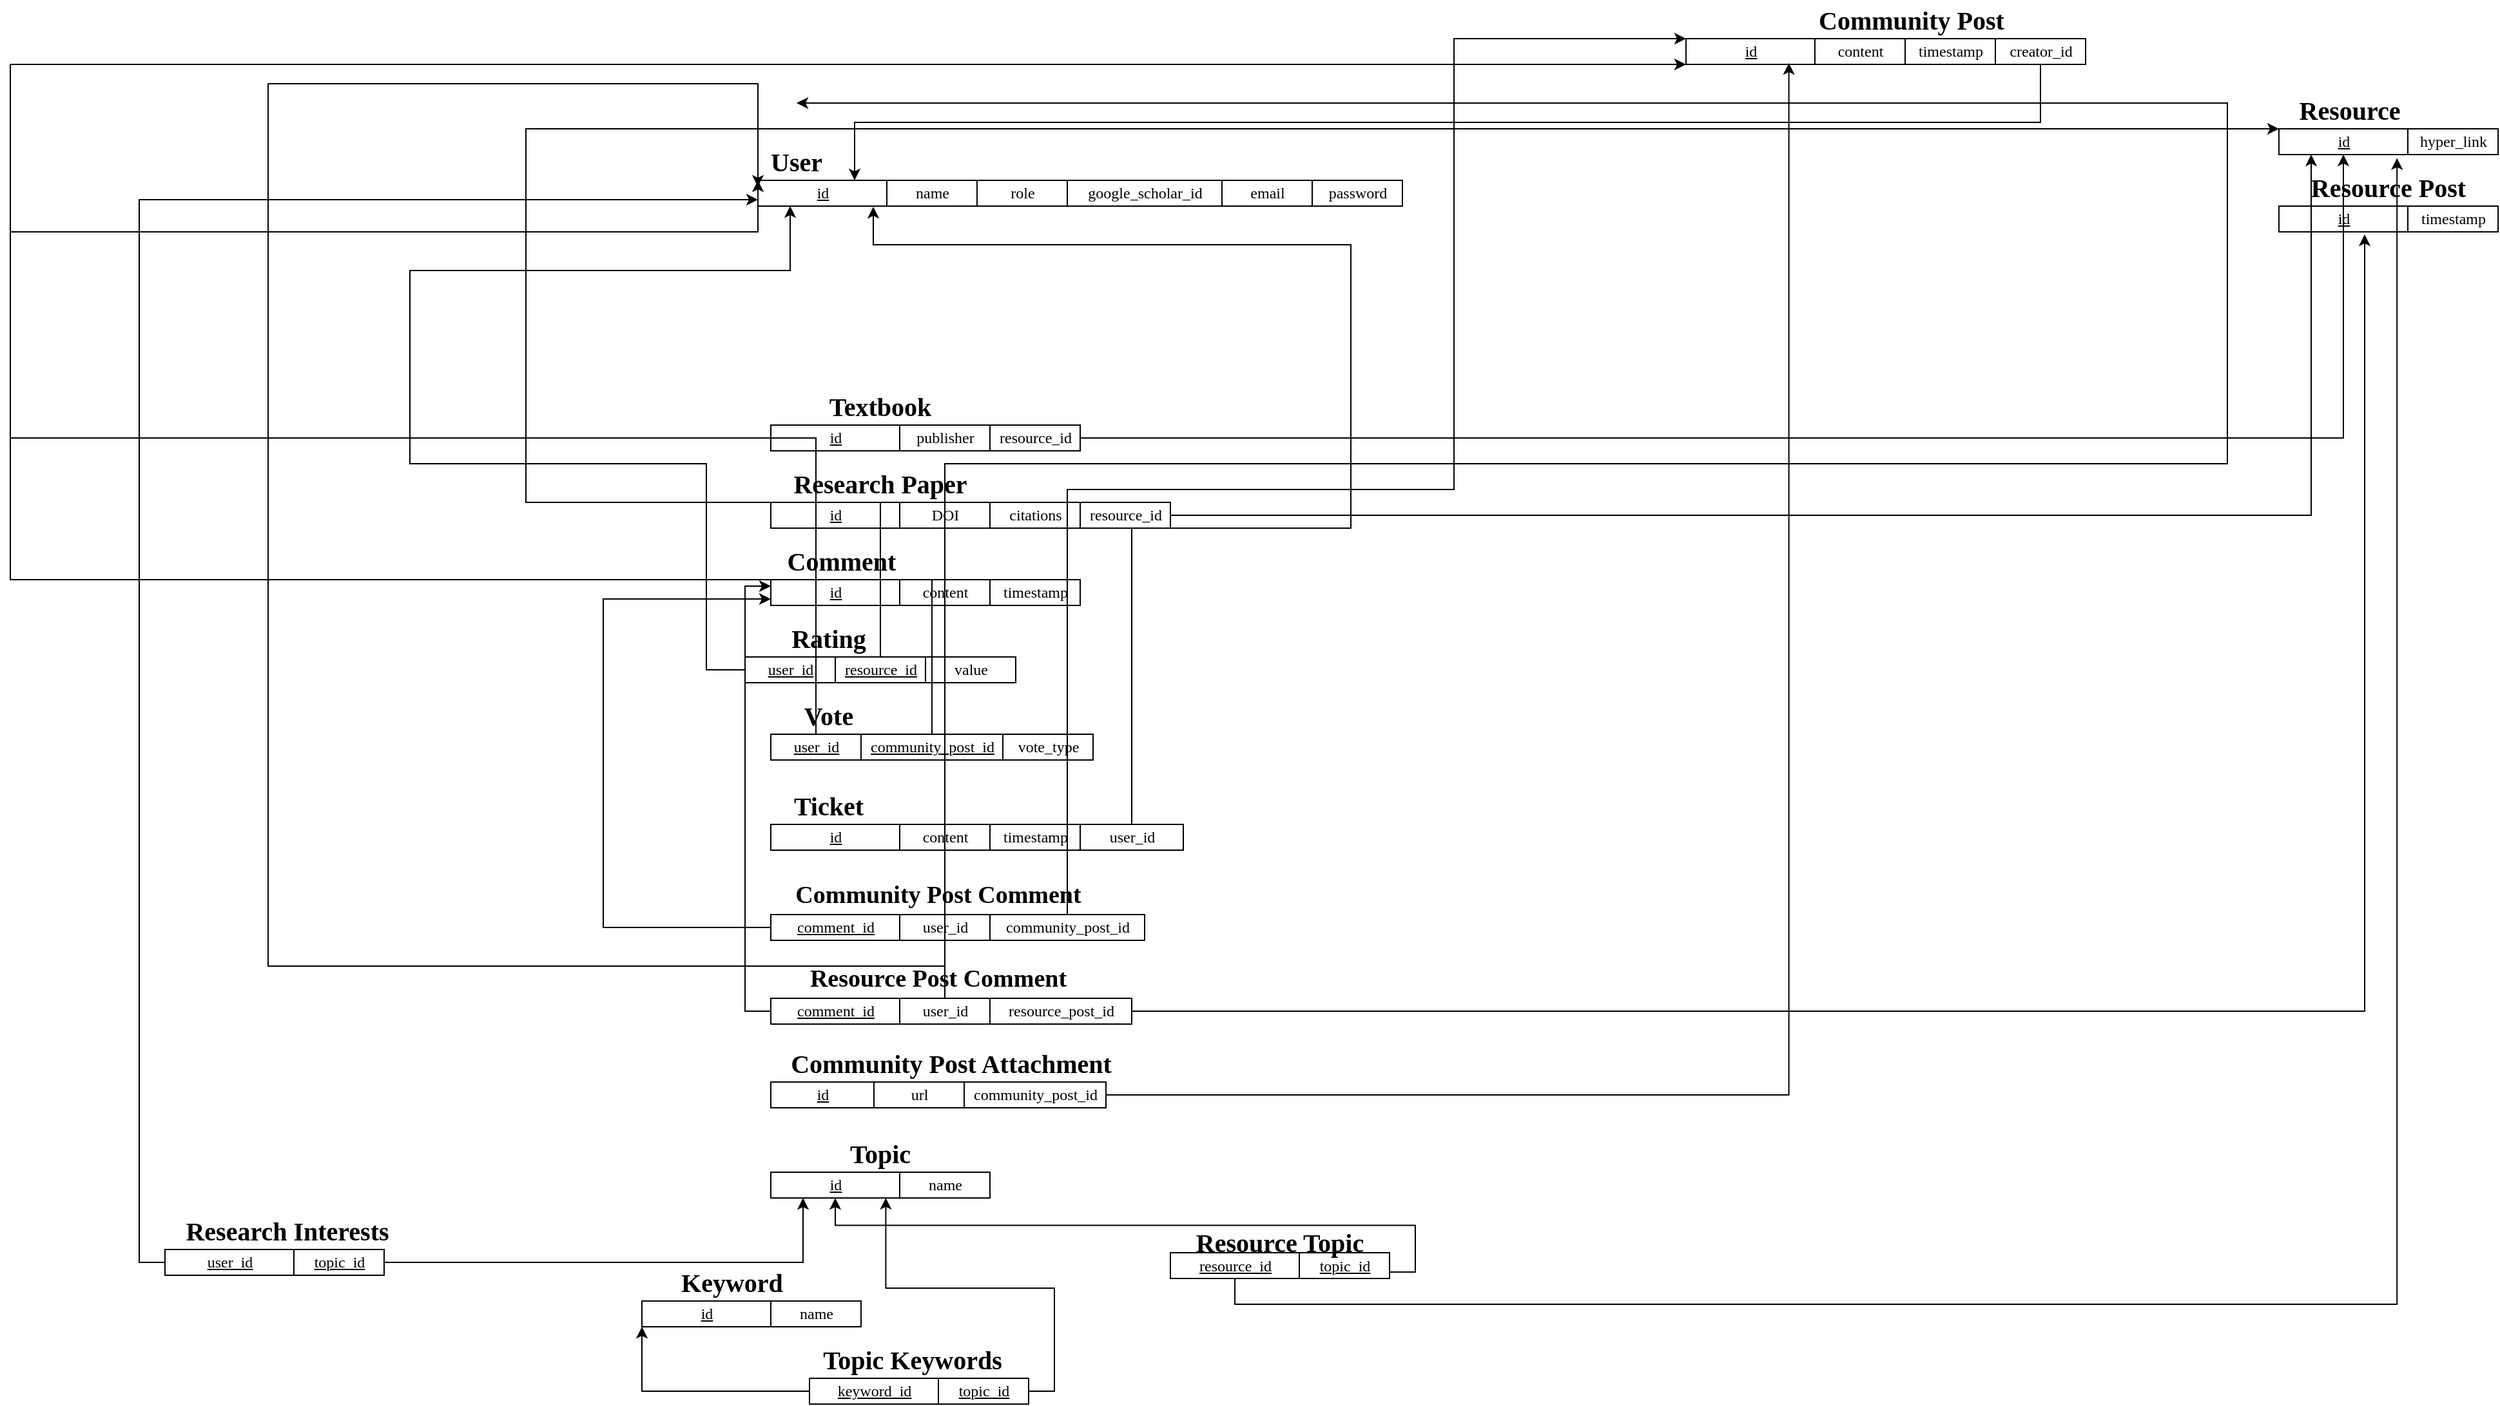 <mxfile version="21.1.5" type="github">
  <diagram id="C5RBs43oDa-KdzZeNtuy" name="Page-1">
    <mxGraphModel dx="1594" dy="396" grid="1" gridSize="10" guides="1" tooltips="1" connect="1" arrows="1" fold="1" page="1" pageScale="1" pageWidth="827" pageHeight="1169" math="0" shadow="0">
      <root>
        <mxCell id="WIyWlLk6GJQsqaUBKTNV-0" />
        <mxCell id="WIyWlLk6GJQsqaUBKTNV-1" parent="WIyWlLk6GJQsqaUBKTNV-0" />
        <mxCell id="l1KpTBiiVYSyApMP4u7i-6" value="&lt;span&gt;id&lt;/span&gt;" style="strokeWidth=1;fontStyle=4;html=1;fontFamily=Times New Roman;" parent="WIyWlLk6GJQsqaUBKTNV-1" vertex="1">
          <mxGeometry x="280" y="160" width="100" height="20" as="geometry" />
        </mxCell>
        <mxCell id="l1KpTBiiVYSyApMP4u7i-10" value="name" style="strokeWidth=1;fontStyle=0;html=1;fontFamily=Times New Roman;" parent="WIyWlLk6GJQsqaUBKTNV-1" vertex="1">
          <mxGeometry x="380.0" y="160" width="70" height="20" as="geometry" />
        </mxCell>
        <mxCell id="l1KpTBiiVYSyApMP4u7i-11" value="role" style="strokeWidth=1;fontStyle=0;html=1;fontFamily=Times New Roman;" parent="WIyWlLk6GJQsqaUBKTNV-1" vertex="1">
          <mxGeometry x="450.0" y="160" width="70" height="20" as="geometry" />
        </mxCell>
        <mxCell id="l1KpTBiiVYSyApMP4u7i-12" value="google_scholar_id" style="strokeWidth=1;fontStyle=0;html=1;fontFamily=Times New Roman;" parent="WIyWlLk6GJQsqaUBKTNV-1" vertex="1">
          <mxGeometry x="520" y="160" width="120" height="20" as="geometry" />
        </mxCell>
        <mxCell id="l1KpTBiiVYSyApMP4u7i-13" value="email" style="strokeWidth=1;fontStyle=0;html=1;fontFamily=Times New Roman;" parent="WIyWlLk6GJQsqaUBKTNV-1" vertex="1">
          <mxGeometry x="640" y="160" width="70" height="20" as="geometry" />
        </mxCell>
        <mxCell id="l1KpTBiiVYSyApMP4u7i-14" value="password" style="strokeWidth=1;fontStyle=0;html=1;fontFamily=Times New Roman;" parent="WIyWlLk6GJQsqaUBKTNV-1" vertex="1">
          <mxGeometry x="710" y="160" width="70" height="20" as="geometry" />
        </mxCell>
        <mxCell id="0" value="User" style="text;strokeColor=none;align=center;fillColor=none;html=1;verticalAlign=middle;whiteSpace=wrap;rounded=0;sketch=1;hachureGap=4;jiggle=2;curveFitting=1;fontFamily=Times New Roman;fontSize=20;fontStyle=1" parent="WIyWlLk6GJQsqaUBKTNV-1" vertex="1">
          <mxGeometry x="280" y="130" width="60" height="30" as="geometry" />
        </mxCell>
        <mxCell id="15" value="id" style="strokeWidth=1;fontStyle=4;html=1;fontFamily=Times New Roman;" parent="WIyWlLk6GJQsqaUBKTNV-1" vertex="1">
          <mxGeometry x="1000" y="50" width="100" height="20" as="geometry" />
        </mxCell>
        <mxCell id="16" value="content" style="strokeWidth=1;fontStyle=0;html=1;fontFamily=Times New Roman;" parent="WIyWlLk6GJQsqaUBKTNV-1" vertex="1">
          <mxGeometry x="1100" y="50" width="70" height="20" as="geometry" />
        </mxCell>
        <mxCell id="17" value="timestamp" style="strokeWidth=1;fontStyle=0;html=1;fontFamily=Times New Roman;" parent="WIyWlLk6GJQsqaUBKTNV-1" vertex="1">
          <mxGeometry x="1170" y="50" width="70" height="20" as="geometry" />
        </mxCell>
        <mxCell id="21" value="Community Post" style="text;strokeColor=none;align=center;fillColor=none;html=1;verticalAlign=middle;whiteSpace=wrap;rounded=0;sketch=1;hachureGap=4;jiggle=2;curveFitting=1;fontFamily=Times New Roman;fontSize=20;fontStyle=1" parent="WIyWlLk6GJQsqaUBKTNV-1" vertex="1">
          <mxGeometry x="1090" y="20" width="170" height="30" as="geometry" />
        </mxCell>
        <mxCell id="22" value="id" style="strokeWidth=1;fontStyle=4;html=1;fontFamily=Times New Roman;" parent="WIyWlLk6GJQsqaUBKTNV-1" vertex="1">
          <mxGeometry x="1460" y="120" width="100" height="20" as="geometry" />
        </mxCell>
        <mxCell id="23" value="hyper_link" style="strokeWidth=1;fontStyle=0;html=1;fontFamily=Times New Roman;" parent="WIyWlLk6GJQsqaUBKTNV-1" vertex="1">
          <mxGeometry x="1560" y="120" width="70" height="20" as="geometry" />
        </mxCell>
        <mxCell id="25" value="Resource" style="text;strokeColor=none;align=center;fillColor=none;html=1;verticalAlign=middle;whiteSpace=wrap;rounded=0;sketch=1;hachureGap=4;jiggle=2;curveFitting=1;fontFamily=Times New Roman;fontSize=20;fontStyle=1" parent="WIyWlLk6GJQsqaUBKTNV-1" vertex="1">
          <mxGeometry x="1460" y="90" width="110" height="30" as="geometry" />
        </mxCell>
        <mxCell id="26" value="id" style="strokeWidth=1;fontStyle=4;html=1;fontFamily=Times New Roman;" parent="WIyWlLk6GJQsqaUBKTNV-1" vertex="1">
          <mxGeometry x="1460" y="180" width="100" height="20" as="geometry" />
        </mxCell>
        <mxCell id="27" value="timestamp" style="strokeWidth=1;fontStyle=0;html=1;fontFamily=Times New Roman;" parent="WIyWlLk6GJQsqaUBKTNV-1" vertex="1">
          <mxGeometry x="1560" y="180" width="70" height="20" as="geometry" />
        </mxCell>
        <mxCell id="29" value="Resource Post" style="text;strokeColor=none;align=center;fillColor=none;html=1;verticalAlign=middle;whiteSpace=wrap;rounded=0;sketch=1;hachureGap=4;jiggle=2;curveFitting=1;fontFamily=Times New Roman;fontSize=20;fontStyle=1" parent="WIyWlLk6GJQsqaUBKTNV-1" vertex="1">
          <mxGeometry x="1460" y="150" width="170" height="30" as="geometry" />
        </mxCell>
        <mxCell id="30" value="id" style="strokeWidth=1;fontStyle=4;html=1;fontFamily=Times New Roman;" parent="WIyWlLk6GJQsqaUBKTNV-1" vertex="1">
          <mxGeometry x="290" y="350" width="100" height="20" as="geometry" />
        </mxCell>
        <mxCell id="31" value="publisher" style="strokeWidth=1;fontStyle=0;html=1;fontFamily=Times New Roman;" parent="WIyWlLk6GJQsqaUBKTNV-1" vertex="1">
          <mxGeometry x="390.0" y="350" width="70" height="20" as="geometry" />
        </mxCell>
        <mxCell id="32" value="Textbook" style="text;strokeColor=none;align=center;fillColor=none;html=1;verticalAlign=middle;whiteSpace=wrap;rounded=0;sketch=1;hachureGap=4;jiggle=2;curveFitting=1;fontFamily=Times New Roman;fontSize=20;fontStyle=1" parent="WIyWlLk6GJQsqaUBKTNV-1" vertex="1">
          <mxGeometry x="290" y="320" width="170" height="30" as="geometry" />
        </mxCell>
        <mxCell id="36" value="id" style="strokeWidth=1;fontStyle=4;html=1;fontFamily=Times New Roman;" parent="WIyWlLk6GJQsqaUBKTNV-1" vertex="1">
          <mxGeometry x="290" y="410" width="100" height="20" as="geometry" />
        </mxCell>
        <mxCell id="37" value="DOI" style="strokeWidth=1;fontStyle=0;html=1;fontFamily=Times New Roman;" parent="WIyWlLk6GJQsqaUBKTNV-1" vertex="1">
          <mxGeometry x="390.0" y="410" width="70" height="20" as="geometry" />
        </mxCell>
        <mxCell id="38" value="Research Paper" style="text;strokeColor=none;align=center;fillColor=none;html=1;verticalAlign=middle;whiteSpace=wrap;rounded=0;sketch=1;hachureGap=4;jiggle=2;curveFitting=1;fontFamily=Times New Roman;fontSize=20;fontStyle=1" parent="WIyWlLk6GJQsqaUBKTNV-1" vertex="1">
          <mxGeometry x="290" y="380" width="170" height="30" as="geometry" />
        </mxCell>
        <mxCell id="39" value="citations" style="strokeWidth=1;fontStyle=0;html=1;fontFamily=Times New Roman;" parent="WIyWlLk6GJQsqaUBKTNV-1" vertex="1">
          <mxGeometry x="460.0" y="410" width="70" height="20" as="geometry" />
        </mxCell>
        <mxCell id="40" value="id" style="strokeWidth=1;fontStyle=4;html=1;fontFamily=Times New Roman;" parent="WIyWlLk6GJQsqaUBKTNV-1" vertex="1">
          <mxGeometry x="290" y="470" width="100" height="20" as="geometry" />
        </mxCell>
        <mxCell id="41" value="content" style="strokeWidth=1;fontStyle=0;html=1;fontFamily=Times New Roman;" parent="WIyWlLk6GJQsqaUBKTNV-1" vertex="1">
          <mxGeometry x="390.0" y="470" width="70" height="20" as="geometry" />
        </mxCell>
        <mxCell id="42" value="Comment" style="text;strokeColor=none;align=center;fillColor=none;html=1;verticalAlign=middle;whiteSpace=wrap;rounded=0;sketch=1;hachureGap=4;jiggle=2;curveFitting=1;fontFamily=Times New Roman;fontSize=20;fontStyle=1" parent="WIyWlLk6GJQsqaUBKTNV-1" vertex="1">
          <mxGeometry x="290" y="440" width="110" height="30" as="geometry" />
        </mxCell>
        <mxCell id="43" value="timestamp" style="strokeWidth=1;fontStyle=0;html=1;fontFamily=Times New Roman;" parent="WIyWlLk6GJQsqaUBKTNV-1" vertex="1">
          <mxGeometry x="460.0" y="470" width="70" height="20" as="geometry" />
        </mxCell>
        <mxCell id="117" style="edgeStyle=orthogonalEdgeStyle;rounded=0;orthogonalLoop=1;jettySize=auto;html=1;entryX=0;entryY=0;entryDx=0;entryDy=0;fontFamily=Times New Roman;fontSize=19;" parent="WIyWlLk6GJQsqaUBKTNV-1" source="45" target="22" edge="1">
          <mxGeometry relative="1" as="geometry">
            <Array as="points">
              <mxPoint x="100" y="410" />
            </Array>
          </mxGeometry>
        </mxCell>
        <mxCell id="45" value="resource_id" style="strokeWidth=1;fontStyle=4;html=1;fontFamily=Times New Roman;" parent="WIyWlLk6GJQsqaUBKTNV-1" vertex="1">
          <mxGeometry x="340.0" y="530" width="70" height="20" as="geometry" />
        </mxCell>
        <mxCell id="46" value="Rating" style="text;strokeColor=none;align=center;fillColor=none;html=1;verticalAlign=middle;whiteSpace=wrap;rounded=0;sketch=1;hachureGap=4;jiggle=2;curveFitting=1;fontFamily=Times New Roman;fontSize=20;fontStyle=1" parent="WIyWlLk6GJQsqaUBKTNV-1" vertex="1">
          <mxGeometry x="290" y="500" width="90" height="30" as="geometry" />
        </mxCell>
        <mxCell id="118" style="edgeStyle=orthogonalEdgeStyle;rounded=0;orthogonalLoop=1;jettySize=auto;html=1;;fontFamily=Times New Roman;fontSize=19;entryX=0.25;entryY=1;entryDx=0;entryDy=0;" parent="WIyWlLk6GJQsqaUBKTNV-1" target="l1KpTBiiVYSyApMP4u7i-6" edge="1">
          <mxGeometry relative="1" as="geometry">
            <Array as="points">
              <mxPoint x="240" y="540" />
              <mxPoint x="240" y="380" />
              <mxPoint x="10" y="380" />
              <mxPoint x="10" y="230" />
              <mxPoint x="305" y="230" />
            </Array>
            <mxPoint x="270" y="540" as="sourcePoint" />
            <mxPoint x="230" y="230" as="targetPoint" />
          </mxGeometry>
        </mxCell>
        <mxCell id="47" value="user_id" style="strokeWidth=1;fontStyle=4;html=1;fontFamily=Times New Roman;" parent="WIyWlLk6GJQsqaUBKTNV-1" vertex="1">
          <mxGeometry x="270.0" y="530" width="70" height="20" as="geometry" />
        </mxCell>
        <mxCell id="48" value="value" style="strokeWidth=1;fontStyle=0;html=1;fontFamily=Times New Roman;" parent="WIyWlLk6GJQsqaUBKTNV-1" vertex="1">
          <mxGeometry x="410.0" y="530" width="70" height="20" as="geometry" />
        </mxCell>
        <mxCell id="50" value="vote_type" style="strokeWidth=1;fontStyle=0;html=1;fontFamily=Times New Roman;" parent="WIyWlLk6GJQsqaUBKTNV-1" vertex="1">
          <mxGeometry x="470.0" y="590" width="70" height="20" as="geometry" />
        </mxCell>
        <mxCell id="51" value="Vote" style="text;strokeColor=none;align=center;fillColor=none;html=1;verticalAlign=middle;whiteSpace=wrap;rounded=0;sketch=1;hachureGap=4;jiggle=2;curveFitting=1;fontFamily=Times New Roman;fontSize=20;fontStyle=1" parent="WIyWlLk6GJQsqaUBKTNV-1" vertex="1">
          <mxGeometry x="290" y="560" width="90" height="30" as="geometry" />
        </mxCell>
        <mxCell id="119" style="edgeStyle=orthogonalEdgeStyle;rounded=0;orthogonalLoop=1;jettySize=auto;html=1;;entryX=0;entryY=1;entryDx=0;entryDy=0;fontFamily=Times New Roman;fontSize=19;" parent="WIyWlLk6GJQsqaUBKTNV-1" source="52" target="0" edge="1">
          <mxGeometry relative="1" as="geometry">
            <Array as="points">
              <mxPoint x="325" y="360" />
              <mxPoint x="-300" y="360" />
              <mxPoint x="-300" y="200" />
              <mxPoint x="280" y="200" />
            </Array>
          </mxGeometry>
        </mxCell>
        <mxCell id="52" value="user_id" style="strokeWidth=1;fontStyle=4;html=1;fontFamily=Times New Roman;" parent="WIyWlLk6GJQsqaUBKTNV-1" vertex="1">
          <mxGeometry x="290.0" y="590" width="70" height="20" as="geometry" />
        </mxCell>
        <mxCell id="120" style="edgeStyle=orthogonalEdgeStyle;rounded=0;orthogonalLoop=1;jettySize=auto;html=1;;entryX=0;entryY=1;entryDx=0;entryDy=0;fontFamily=Times New Roman;fontSize=19;" parent="WIyWlLk6GJQsqaUBKTNV-1" source="53" target="15" edge="1">
          <mxGeometry relative="1" as="geometry">
            <Array as="points">
              <mxPoint x="-300" y="470" />
            </Array>
          </mxGeometry>
        </mxCell>
        <mxCell id="53" value="community_post_id" style="strokeWidth=1;fontStyle=4;html=1;fontFamily=Times New Roman;" parent="WIyWlLk6GJQsqaUBKTNV-1" vertex="1">
          <mxGeometry x="360" y="590" width="110" height="20" as="geometry" />
        </mxCell>
        <mxCell id="54" value="id" style="strokeWidth=1;fontStyle=4;html=1;fontFamily=Times New Roman;" parent="WIyWlLk6GJQsqaUBKTNV-1" vertex="1">
          <mxGeometry x="290" y="660" width="100" height="20" as="geometry" />
        </mxCell>
        <mxCell id="55" value="content" style="strokeWidth=1;fontStyle=0;html=1;fontFamily=Times New Roman;" parent="WIyWlLk6GJQsqaUBKTNV-1" vertex="1">
          <mxGeometry x="390.0" y="660" width="70" height="20" as="geometry" />
        </mxCell>
        <mxCell id="56" value="Ticket" style="text;strokeColor=none;align=center;fillColor=none;html=1;verticalAlign=middle;whiteSpace=wrap;rounded=0;sketch=1;hachureGap=4;jiggle=2;curveFitting=1;fontFamily=Times New Roman;fontSize=20;fontStyle=1" parent="WIyWlLk6GJQsqaUBKTNV-1" vertex="1">
          <mxGeometry x="290" y="630" width="90" height="30" as="geometry" />
        </mxCell>
        <mxCell id="57" value="timestamp" style="strokeWidth=1;fontStyle=0;html=1;fontFamily=Times New Roman;" parent="WIyWlLk6GJQsqaUBKTNV-1" vertex="1">
          <mxGeometry x="460.0" y="660" width="70" height="20" as="geometry" />
        </mxCell>
        <mxCell id="121" style="edgeStyle=orthogonalEdgeStyle;rounded=0;orthogonalLoop=1;jettySize=auto;html=1;;entryX=0.895;entryY=1.027;entryDx=0;entryDy=0;entryPerimeter=0;fontFamily=Times New Roman;fontSize=19;" parent="WIyWlLk6GJQsqaUBKTNV-1" source="58" target="l1KpTBiiVYSyApMP4u7i-6" edge="1">
          <mxGeometry relative="1" as="geometry">
            <Array as="points">
              <mxPoint x="570" y="430" />
              <mxPoint x="740" y="430" />
              <mxPoint x="740" y="210" />
              <mxPoint x="369" y="210" />
            </Array>
          </mxGeometry>
        </mxCell>
        <mxCell id="58" value="user_id" style="strokeWidth=1;fontStyle=0;html=1;fontFamily=Times New Roman;" parent="WIyWlLk6GJQsqaUBKTNV-1" vertex="1">
          <mxGeometry x="530" y="660" width="80" height="20" as="geometry" />
        </mxCell>
        <mxCell id="68" style="edgeStyle=orthogonalEdgeStyle;rounded=0;orthogonalLoop=1;jettySize=auto;html=1;;entryX=0;entryY=0.75;entryDx=0;entryDy=0;fontFamily=Times New Roman;fontSize=16;exitX=0;exitY=0.5;exitDx=0;exitDy=0;horizontal=0;" parent="WIyWlLk6GJQsqaUBKTNV-1" source="63" target="40" edge="1">
          <mxGeometry relative="1" as="geometry">
            <Array as="points">
              <mxPoint x="160" y="740" />
              <mxPoint x="160" y="485" />
            </Array>
          </mxGeometry>
        </mxCell>
        <mxCell id="63" value="comment_id" style="strokeWidth=1;fontStyle=4;html=1;fontFamily=Times New Roman;" parent="WIyWlLk6GJQsqaUBKTNV-1" vertex="1">
          <mxGeometry x="290" y="730" width="100" height="20" as="geometry" />
        </mxCell>
        <mxCell id="123" style="edgeStyle=orthogonalEdgeStyle;rounded=0;orthogonalLoop=1;jettySize=auto;html=1;;entryX=0;entryY=0.25;entryDx=0;entryDy=0;fontFamily=Times New Roman;fontSize=19;" parent="WIyWlLk6GJQsqaUBKTNV-1" source="64" target="l1KpTBiiVYSyApMP4u7i-6" edge="1">
          <mxGeometry relative="1" as="geometry">
            <Array as="points">
              <mxPoint x="425" y="770" />
              <mxPoint x="-100" y="770" />
              <mxPoint x="-100" y="85" />
            </Array>
          </mxGeometry>
        </mxCell>
        <mxCell id="64" value="user_id" style="strokeWidth=1;fontStyle=0;html=1;fontFamily=Times New Roman;" parent="WIyWlLk6GJQsqaUBKTNV-1" vertex="1">
          <mxGeometry x="390.0" y="730" width="70" height="20" as="geometry" />
        </mxCell>
        <mxCell id="65" value="Community Post Comment" style="text;strokeColor=none;align=center;fillColor=none;html=1;verticalAlign=middle;whiteSpace=wrap;rounded=0;sketch=1;hachureGap=4;jiggle=2;curveFitting=1;fontFamily=Times New Roman;fontSize=19;fontStyle=1" parent="WIyWlLk6GJQsqaUBKTNV-1" vertex="1">
          <mxGeometry x="290" y="700" width="260" height="30" as="geometry" />
        </mxCell>
        <mxCell id="122" style="edgeStyle=orthogonalEdgeStyle;rounded=0;orthogonalLoop=1;jettySize=auto;html=1;;entryX=0;entryY=0;entryDx=0;entryDy=0;fontFamily=Times New Roman;fontSize=19;" parent="WIyWlLk6GJQsqaUBKTNV-1" source="66" target="15" edge="1">
          <mxGeometry relative="1" as="geometry">
            <Array as="points">
              <mxPoint x="520" y="400" />
              <mxPoint x="820" y="400" />
              <mxPoint x="820" y="50" />
            </Array>
          </mxGeometry>
        </mxCell>
        <mxCell id="66" value="community_post_id" style="strokeWidth=1;fontStyle=0;html=1;fontFamily=Times New Roman;" parent="WIyWlLk6GJQsqaUBKTNV-1" vertex="1">
          <mxGeometry x="460" y="730" width="120" height="20" as="geometry" />
        </mxCell>
        <mxCell id="VzL5e_v8ECT08JJZFIV7-141" style="edgeStyle=orthogonalEdgeStyle;rounded=0;orthogonalLoop=1;jettySize=auto;html=1;exitX=0;exitY=0.5;exitDx=0;exitDy=0;entryX=0;entryY=0.25;entryDx=0;entryDy=0;fontFamily=Times New Roman;" edge="1" parent="WIyWlLk6GJQsqaUBKTNV-1" source="70" target="40">
          <mxGeometry relative="1" as="geometry" />
        </mxCell>
        <mxCell id="70" value="comment_id" style="strokeWidth=1;fontStyle=4;html=1;fontFamily=Times New Roman;" parent="WIyWlLk6GJQsqaUBKTNV-1" vertex="1">
          <mxGeometry x="290" y="795" width="100" height="20" as="geometry" />
        </mxCell>
        <mxCell id="126" style="edgeStyle=orthogonalEdgeStyle;rounded=0;orthogonalLoop=1;jettySize=auto;html=1;;fontFamily=Times New Roman;fontSize=19;" parent="WIyWlLk6GJQsqaUBKTNV-1" source="71" edge="1">
          <mxGeometry relative="1" as="geometry">
            <mxPoint x="310" y="100" as="targetPoint" />
            <Array as="points">
              <mxPoint x="1420" y="380" />
            </Array>
          </mxGeometry>
        </mxCell>
        <mxCell id="71" value="user_id" style="strokeWidth=1;fontStyle=0;html=1;fontFamily=Times New Roman;" parent="WIyWlLk6GJQsqaUBKTNV-1" vertex="1">
          <mxGeometry x="390.0" y="795" width="70" height="20" as="geometry" />
        </mxCell>
        <mxCell id="72" value="Resource Post Comment" style="text;strokeColor=none;align=center;fillColor=none;html=1;verticalAlign=middle;whiteSpace=wrap;rounded=0;sketch=1;hachureGap=4;jiggle=2;curveFitting=1;fontFamily=Times New Roman;fontSize=19;fontStyle=1" parent="WIyWlLk6GJQsqaUBKTNV-1" vertex="1">
          <mxGeometry x="290" y="765" width="260" height="30" as="geometry" />
        </mxCell>
        <mxCell id="VzL5e_v8ECT08JJZFIV7-142" style="edgeStyle=orthogonalEdgeStyle;rounded=0;orthogonalLoop=1;jettySize=auto;html=1;exitX=1;exitY=0.5;exitDx=0;exitDy=0;entryX=0.665;entryY=1.1;entryDx=0;entryDy=0;entryPerimeter=0;fontFamily=Times New Roman;" edge="1" parent="WIyWlLk6GJQsqaUBKTNV-1" source="73" target="26">
          <mxGeometry relative="1" as="geometry" />
        </mxCell>
        <mxCell id="73" value="resource_post_id" style="strokeWidth=1;fontStyle=0;html=1;fontFamily=Times New Roman;" parent="WIyWlLk6GJQsqaUBKTNV-1" vertex="1">
          <mxGeometry x="460" y="795" width="110" height="20" as="geometry" />
        </mxCell>
        <mxCell id="116" style="edgeStyle=orthogonalEdgeStyle;rounded=0;orthogonalLoop=1;jettySize=auto;html=1;;entryX=0.25;entryY=1;entryDx=0;entryDy=0;fontFamily=Times New Roman;fontSize=19;" parent="WIyWlLk6GJQsqaUBKTNV-1" source="76" target="22" edge="1">
          <mxGeometry relative="1" as="geometry" />
        </mxCell>
        <mxCell id="76" value="resource_id" style="strokeWidth=1;fontStyle=0;html=1;fontFamily=Times New Roman;" parent="WIyWlLk6GJQsqaUBKTNV-1" vertex="1">
          <mxGeometry x="530.0" y="410" width="70" height="20" as="geometry" />
        </mxCell>
        <mxCell id="115" style="edgeStyle=orthogonalEdgeStyle;rounded=0;orthogonalLoop=1;jettySize=auto;html=1;;entryX=0.5;entryY=1;entryDx=0;entryDy=0;fontFamily=Times New Roman;fontSize=19;" parent="WIyWlLk6GJQsqaUBKTNV-1" source="77" target="22" edge="1">
          <mxGeometry relative="1" as="geometry" />
        </mxCell>
        <mxCell id="77" value="resource_id" style="strokeWidth=1;fontStyle=0;html=1;fontFamily=Times New Roman;" parent="WIyWlLk6GJQsqaUBKTNV-1" vertex="1">
          <mxGeometry x="460.0" y="350" width="70" height="20" as="geometry" />
        </mxCell>
        <mxCell id="80" style="edgeStyle=orthogonalEdgeStyle;rounded=0;orthogonalLoop=1;jettySize=auto;html=1;;entryX=0.75;entryY=0;entryDx=0;entryDy=0;fontFamily=Times New Roman;fontSize=19;exitX=0.5;exitY=1;exitDx=0;exitDy=0;" parent="WIyWlLk6GJQsqaUBKTNV-1" source="79" target="l1KpTBiiVYSyApMP4u7i-6" edge="1">
          <mxGeometry relative="1" as="geometry" />
        </mxCell>
        <mxCell id="79" value="creator_id" style="strokeWidth=1;fontStyle=0;html=1;fontFamily=Times New Roman;" parent="WIyWlLk6GJQsqaUBKTNV-1" vertex="1">
          <mxGeometry x="1240" y="50" width="70" height="20" as="geometry" />
        </mxCell>
        <mxCell id="81" value="id" style="strokeWidth=1;fontStyle=4;html=1;fontFamily=Times New Roman;" parent="WIyWlLk6GJQsqaUBKTNV-1" vertex="1">
          <mxGeometry x="290" y="860" width="80" height="20" as="geometry" />
        </mxCell>
        <mxCell id="82" value="url" style="strokeWidth=1;fontStyle=0;html=1;fontFamily=Times New Roman;" parent="WIyWlLk6GJQsqaUBKTNV-1" vertex="1">
          <mxGeometry x="370.0" y="860" width="70" height="20" as="geometry" />
        </mxCell>
        <mxCell id="83" value="Community Post Attachment" style="text;strokeColor=none;align=center;fillColor=none;html=1;verticalAlign=middle;whiteSpace=wrap;rounded=0;sketch=1;hachureGap=4;jiggle=2;curveFitting=1;fontFamily=Times New Roman;fontSize=20;fontStyle=1" parent="WIyWlLk6GJQsqaUBKTNV-1" vertex="1">
          <mxGeometry x="290" y="830" width="280" height="30" as="geometry" />
        </mxCell>
        <mxCell id="VzL5e_v8ECT08JJZFIV7-140" style="edgeStyle=orthogonalEdgeStyle;rounded=0;orthogonalLoop=1;jettySize=auto;html=1;exitX=1;exitY=0.5;exitDx=0;exitDy=0;entryX=0.798;entryY=0.949;entryDx=0;entryDy=0;entryPerimeter=0;fontFamily=Times New Roman;" edge="1" parent="WIyWlLk6GJQsqaUBKTNV-1" source="84" target="15">
          <mxGeometry relative="1" as="geometry">
            <mxPoint x="690" y="160" as="targetPoint" />
          </mxGeometry>
        </mxCell>
        <mxCell id="84" value="community_post_id" style="strokeWidth=1;fontStyle=0;html=1;fontFamily=Times New Roman;" parent="WIyWlLk6GJQsqaUBKTNV-1" vertex="1">
          <mxGeometry x="440" y="860" width="110" height="20" as="geometry" />
        </mxCell>
        <mxCell id="86" value="id" style="strokeWidth=1;fontStyle=4;html=1;fontFamily=Times New Roman;" parent="WIyWlLk6GJQsqaUBKTNV-1" vertex="1">
          <mxGeometry x="290" y="930" width="100" height="20" as="geometry" />
        </mxCell>
        <mxCell id="87" value="name" style="strokeWidth=1;fontStyle=0;html=1;fontFamily=Times New Roman;" parent="WIyWlLk6GJQsqaUBKTNV-1" vertex="1">
          <mxGeometry x="390.0" y="930" width="70" height="20" as="geometry" />
        </mxCell>
        <mxCell id="88" value="Topic" style="text;strokeColor=none;align=center;fillColor=none;html=1;verticalAlign=middle;whiteSpace=wrap;rounded=0;sketch=1;hachureGap=4;jiggle=2;curveFitting=1;fontFamily=Times New Roman;fontSize=20;fontStyle=1" parent="WIyWlLk6GJQsqaUBKTNV-1" vertex="1">
          <mxGeometry x="290" y="900" width="170" height="30" as="geometry" />
        </mxCell>
        <mxCell id="90" value="id" style="strokeWidth=1;fontStyle=4;html=1;fontFamily=Times New Roman;" parent="WIyWlLk6GJQsqaUBKTNV-1" vertex="1">
          <mxGeometry x="190" y="1030" width="100" height="20" as="geometry" />
        </mxCell>
        <mxCell id="91" value="name" style="strokeWidth=1;fontStyle=0;html=1;fontFamily=Times New Roman;" parent="WIyWlLk6GJQsqaUBKTNV-1" vertex="1">
          <mxGeometry x="290.0" y="1030" width="70" height="20" as="geometry" />
        </mxCell>
        <mxCell id="92" value="Keyword" style="text;strokeColor=none;align=center;fillColor=none;html=1;verticalAlign=middle;whiteSpace=wrap;rounded=0;sketch=1;hachureGap=4;jiggle=2;curveFitting=1;fontFamily=Times New Roman;fontSize=20;fontStyle=1" parent="WIyWlLk6GJQsqaUBKTNV-1" vertex="1">
          <mxGeometry x="210" y="1000" width="100" height="30" as="geometry" />
        </mxCell>
        <mxCell id="VzL5e_v8ECT08JJZFIV7-133" style="edgeStyle=orthogonalEdgeStyle;rounded=0;orthogonalLoop=1;jettySize=auto;html=1;exitX=0;exitY=0.5;exitDx=0;exitDy=0;entryX=0;entryY=1;entryDx=0;entryDy=0;fontFamily=Times New Roman;" edge="1" parent="WIyWlLk6GJQsqaUBKTNV-1" source="95" target="90">
          <mxGeometry relative="1" as="geometry" />
        </mxCell>
        <mxCell id="95" value="keyword_id" style="strokeWidth=1;fontStyle=4;html=1;fontFamily=Times New Roman;" parent="WIyWlLk6GJQsqaUBKTNV-1" vertex="1">
          <mxGeometry x="320" y="1090" width="100" height="20" as="geometry" />
        </mxCell>
        <mxCell id="VzL5e_v8ECT08JJZFIV7-137" style="edgeStyle=orthogonalEdgeStyle;rounded=0;orthogonalLoop=1;jettySize=auto;html=1;exitX=1;exitY=0.5;exitDx=0;exitDy=0;entryX=0.892;entryY=0.997;entryDx=0;entryDy=0;entryPerimeter=0;fontFamily=Times New Roman;" edge="1" parent="WIyWlLk6GJQsqaUBKTNV-1" source="96" target="86">
          <mxGeometry relative="1" as="geometry" />
        </mxCell>
        <mxCell id="96" value="topic_id" style="strokeWidth=1;fontStyle=4;html=1;fontFamily=Times New Roman;" parent="WIyWlLk6GJQsqaUBKTNV-1" vertex="1">
          <mxGeometry x="420.0" y="1090" width="70" height="20" as="geometry" />
        </mxCell>
        <mxCell id="97" value="Topic Keywords" style="text;strokeColor=none;align=center;fillColor=none;html=1;verticalAlign=middle;whiteSpace=wrap;rounded=0;sketch=1;hachureGap=4;jiggle=2;curveFitting=1;fontFamily=Times New Roman;fontSize=20;fontStyle=1" parent="WIyWlLk6GJQsqaUBKTNV-1" vertex="1">
          <mxGeometry x="320" y="1060" width="160" height="30" as="geometry" />
        </mxCell>
        <mxCell id="VzL5e_v8ECT08JJZFIV7-148" style="edgeStyle=orthogonalEdgeStyle;rounded=0;orthogonalLoop=1;jettySize=auto;html=1;exitX=0.5;exitY=1;exitDx=0;exitDy=0;entryX=0.916;entryY=1.138;entryDx=0;entryDy=0;entryPerimeter=0;fontFamily=Times New Roman;" edge="1" parent="WIyWlLk6GJQsqaUBKTNV-1" source="103" target="22">
          <mxGeometry relative="1" as="geometry" />
        </mxCell>
        <mxCell id="103" value="resource_id" style="strokeWidth=1;fontStyle=4;html=1;fontFamily=Times New Roman;" parent="WIyWlLk6GJQsqaUBKTNV-1" vertex="1">
          <mxGeometry x="600" y="992.5" width="100" height="20" as="geometry" />
        </mxCell>
        <mxCell id="VzL5e_v8ECT08JJZFIV7-149" style="edgeStyle=orthogonalEdgeStyle;rounded=0;orthogonalLoop=1;jettySize=auto;html=1;exitX=1;exitY=0.75;exitDx=0;exitDy=0;entryX=0.5;entryY=1;entryDx=0;entryDy=0;fontFamily=Times New Roman;" edge="1" parent="WIyWlLk6GJQsqaUBKTNV-1" source="104" target="86">
          <mxGeometry relative="1" as="geometry" />
        </mxCell>
        <mxCell id="104" value="topic_id" style="strokeWidth=1;fontStyle=4;html=1;fontFamily=Times New Roman;" parent="WIyWlLk6GJQsqaUBKTNV-1" vertex="1">
          <mxGeometry x="700.0" y="992.5" width="70" height="20" as="geometry" />
        </mxCell>
        <mxCell id="105" value="Resource Topic" style="text;strokeColor=none;align=center;fillColor=none;html=1;verticalAlign=middle;whiteSpace=wrap;rounded=0;sketch=1;hachureGap=4;jiggle=2;curveFitting=1;fontFamily=Times New Roman;fontSize=20;fontStyle=1" parent="WIyWlLk6GJQsqaUBKTNV-1" vertex="1">
          <mxGeometry x="605" y="977.5" width="160" height="12.5" as="geometry" />
        </mxCell>
        <mxCell id="VzL5e_v8ECT08JJZFIV7-138" style="edgeStyle=orthogonalEdgeStyle;rounded=0;orthogonalLoop=1;jettySize=auto;html=1;exitX=0;exitY=0.5;exitDx=0;exitDy=0;entryX=0;entryY=0.75;entryDx=0;entryDy=0;fontFamily=Times New Roman;" edge="1" parent="WIyWlLk6GJQsqaUBKTNV-1" source="108" target="l1KpTBiiVYSyApMP4u7i-6">
          <mxGeometry relative="1" as="geometry" />
        </mxCell>
        <mxCell id="108" value="user_id" style="strokeWidth=1;fontStyle=4;html=1;fontFamily=Times New Roman;" parent="WIyWlLk6GJQsqaUBKTNV-1" vertex="1">
          <mxGeometry x="-180" y="990" width="100" height="20" as="geometry" />
        </mxCell>
        <mxCell id="VzL5e_v8ECT08JJZFIV7-143" style="edgeStyle=orthogonalEdgeStyle;rounded=0;orthogonalLoop=1;jettySize=auto;html=1;exitX=1;exitY=0.5;exitDx=0;exitDy=0;entryX=0.25;entryY=1;entryDx=0;entryDy=0;fontFamily=Times New Roman;" edge="1" parent="WIyWlLk6GJQsqaUBKTNV-1" source="109" target="86">
          <mxGeometry relative="1" as="geometry" />
        </mxCell>
        <mxCell id="109" value="topic_id" style="strokeWidth=1;fontStyle=4;html=1;fontFamily=Times New Roman;" parent="WIyWlLk6GJQsqaUBKTNV-1" vertex="1">
          <mxGeometry x="-80.0" y="990" width="70" height="20" as="geometry" />
        </mxCell>
        <mxCell id="110" value="Research Interests" style="text;strokeColor=none;align=center;fillColor=none;html=1;verticalAlign=middle;whiteSpace=wrap;rounded=0;sketch=1;hachureGap=4;jiggle=2;curveFitting=1;fontFamily=Times New Roman;fontSize=20;fontStyle=1" parent="WIyWlLk6GJQsqaUBKTNV-1" vertex="1">
          <mxGeometry x="-180" y="960" width="190" height="30" as="geometry" />
        </mxCell>
      </root>
    </mxGraphModel>
  </diagram>
</mxfile>
